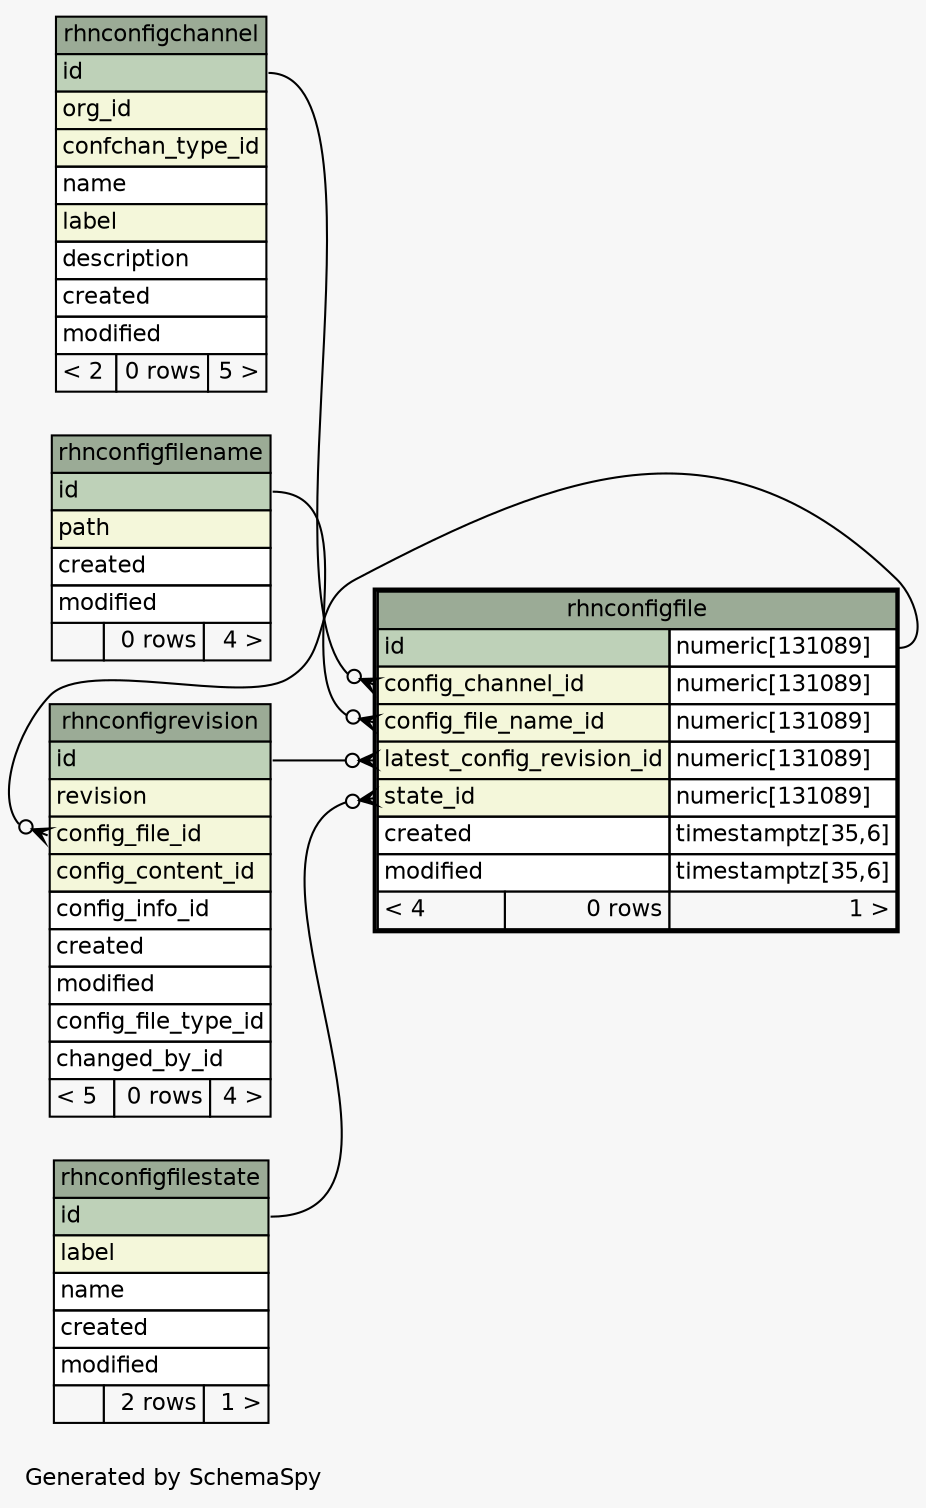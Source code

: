 // dot 2.26.0 on Linux 2.6.32-696.6.3.el6.x86_64
// SchemaSpy rev 590
digraph "oneDegreeRelationshipsDiagram" {
  graph [
    rankdir="RL"
    bgcolor="#f7f7f7"
    label="\nGenerated by SchemaSpy"
    labeljust="l"
    nodesep="0.18"
    ranksep="0.46"
    fontname="Helvetica"
    fontsize="11"
  ];
  node [
    fontname="Helvetica"
    fontsize="11"
    shape="plaintext"
  ];
  edge [
    arrowsize="0.8"
  ];
  "rhnconfigfile":"config_channel_id":w -> "rhnconfigchannel":"id":e [arrowhead=none dir=back arrowtail=crowodot];
  "rhnconfigfile":"config_file_name_id":w -> "rhnconfigfilename":"id":e [arrowhead=none dir=back arrowtail=crowodot];
  "rhnconfigfile":"latest_config_revision_id":w -> "rhnconfigrevision":"id":e [arrowhead=none dir=back arrowtail=crowodot];
  "rhnconfigfile":"state_id":w -> "rhnconfigfilestate":"id":e [arrowhead=none dir=back arrowtail=crowodot];
  "rhnconfigrevision":"config_file_id":w -> "rhnconfigfile":"id.type":e [arrowhead=none dir=back arrowtail=crowodot];
  "rhnconfigchannel" [
    label=<
    <TABLE BORDER="0" CELLBORDER="1" CELLSPACING="0" BGCOLOR="#ffffff">
      <TR><TD COLSPAN="3" BGCOLOR="#9bab96" ALIGN="CENTER">rhnconfigchannel</TD></TR>
      <TR><TD PORT="id" COLSPAN="3" BGCOLOR="#bed1b8" ALIGN="LEFT">id</TD></TR>
      <TR><TD PORT="org_id" COLSPAN="3" BGCOLOR="#f4f7da" ALIGN="LEFT">org_id</TD></TR>
      <TR><TD PORT="confchan_type_id" COLSPAN="3" BGCOLOR="#f4f7da" ALIGN="LEFT">confchan_type_id</TD></TR>
      <TR><TD PORT="name" COLSPAN="3" ALIGN="LEFT">name</TD></TR>
      <TR><TD PORT="label" COLSPAN="3" BGCOLOR="#f4f7da" ALIGN="LEFT">label</TD></TR>
      <TR><TD PORT="description" COLSPAN="3" ALIGN="LEFT">description</TD></TR>
      <TR><TD PORT="created" COLSPAN="3" ALIGN="LEFT">created</TD></TR>
      <TR><TD PORT="modified" COLSPAN="3" ALIGN="LEFT">modified</TD></TR>
      <TR><TD ALIGN="LEFT" BGCOLOR="#f7f7f7">&lt; 2</TD><TD ALIGN="RIGHT" BGCOLOR="#f7f7f7">0 rows</TD><TD ALIGN="RIGHT" BGCOLOR="#f7f7f7">5 &gt;</TD></TR>
    </TABLE>>
    URL="rhnconfigchannel.html"
    tooltip="rhnconfigchannel"
  ];
  "rhnconfigfile" [
    label=<
    <TABLE BORDER="2" CELLBORDER="1" CELLSPACING="0" BGCOLOR="#ffffff">
      <TR><TD COLSPAN="3" BGCOLOR="#9bab96" ALIGN="CENTER">rhnconfigfile</TD></TR>
      <TR><TD PORT="id" COLSPAN="2" BGCOLOR="#bed1b8" ALIGN="LEFT">id</TD><TD PORT="id.type" ALIGN="LEFT">numeric[131089]</TD></TR>
      <TR><TD PORT="config_channel_id" COLSPAN="2" BGCOLOR="#f4f7da" ALIGN="LEFT">config_channel_id</TD><TD PORT="config_channel_id.type" ALIGN="LEFT">numeric[131089]</TD></TR>
      <TR><TD PORT="config_file_name_id" COLSPAN="2" BGCOLOR="#f4f7da" ALIGN="LEFT">config_file_name_id</TD><TD PORT="config_file_name_id.type" ALIGN="LEFT">numeric[131089]</TD></TR>
      <TR><TD PORT="latest_config_revision_id" COLSPAN="2" BGCOLOR="#f4f7da" ALIGN="LEFT">latest_config_revision_id</TD><TD PORT="latest_config_revision_id.type" ALIGN="LEFT">numeric[131089]</TD></TR>
      <TR><TD PORT="state_id" COLSPAN="2" BGCOLOR="#f4f7da" ALIGN="LEFT">state_id</TD><TD PORT="state_id.type" ALIGN="LEFT">numeric[131089]</TD></TR>
      <TR><TD PORT="created" COLSPAN="2" ALIGN="LEFT">created</TD><TD PORT="created.type" ALIGN="LEFT">timestamptz[35,6]</TD></TR>
      <TR><TD PORT="modified" COLSPAN="2" ALIGN="LEFT">modified</TD><TD PORT="modified.type" ALIGN="LEFT">timestamptz[35,6]</TD></TR>
      <TR><TD ALIGN="LEFT" BGCOLOR="#f7f7f7">&lt; 4</TD><TD ALIGN="RIGHT" BGCOLOR="#f7f7f7">0 rows</TD><TD ALIGN="RIGHT" BGCOLOR="#f7f7f7">1 &gt;</TD></TR>
    </TABLE>>
    URL="rhnconfigfile.html"
    tooltip="rhnconfigfile"
  ];
  "rhnconfigfilename" [
    label=<
    <TABLE BORDER="0" CELLBORDER="1" CELLSPACING="0" BGCOLOR="#ffffff">
      <TR><TD COLSPAN="3" BGCOLOR="#9bab96" ALIGN="CENTER">rhnconfigfilename</TD></TR>
      <TR><TD PORT="id" COLSPAN="3" BGCOLOR="#bed1b8" ALIGN="LEFT">id</TD></TR>
      <TR><TD PORT="path" COLSPAN="3" BGCOLOR="#f4f7da" ALIGN="LEFT">path</TD></TR>
      <TR><TD PORT="created" COLSPAN="3" ALIGN="LEFT">created</TD></TR>
      <TR><TD PORT="modified" COLSPAN="3" ALIGN="LEFT">modified</TD></TR>
      <TR><TD ALIGN="LEFT" BGCOLOR="#f7f7f7">  </TD><TD ALIGN="RIGHT" BGCOLOR="#f7f7f7">0 rows</TD><TD ALIGN="RIGHT" BGCOLOR="#f7f7f7">4 &gt;</TD></TR>
    </TABLE>>
    URL="rhnconfigfilename.html"
    tooltip="rhnconfigfilename"
  ];
  "rhnconfigfilestate" [
    label=<
    <TABLE BORDER="0" CELLBORDER="1" CELLSPACING="0" BGCOLOR="#ffffff">
      <TR><TD COLSPAN="3" BGCOLOR="#9bab96" ALIGN="CENTER">rhnconfigfilestate</TD></TR>
      <TR><TD PORT="id" COLSPAN="3" BGCOLOR="#bed1b8" ALIGN="LEFT">id</TD></TR>
      <TR><TD PORT="label" COLSPAN="3" BGCOLOR="#f4f7da" ALIGN="LEFT">label</TD></TR>
      <TR><TD PORT="name" COLSPAN="3" ALIGN="LEFT">name</TD></TR>
      <TR><TD PORT="created" COLSPAN="3" ALIGN="LEFT">created</TD></TR>
      <TR><TD PORT="modified" COLSPAN="3" ALIGN="LEFT">modified</TD></TR>
      <TR><TD ALIGN="LEFT" BGCOLOR="#f7f7f7">  </TD><TD ALIGN="RIGHT" BGCOLOR="#f7f7f7">2 rows</TD><TD ALIGN="RIGHT" BGCOLOR="#f7f7f7">1 &gt;</TD></TR>
    </TABLE>>
    URL="rhnconfigfilestate.html"
    tooltip="rhnconfigfilestate"
  ];
  "rhnconfigrevision" [
    label=<
    <TABLE BORDER="0" CELLBORDER="1" CELLSPACING="0" BGCOLOR="#ffffff">
      <TR><TD COLSPAN="3" BGCOLOR="#9bab96" ALIGN="CENTER">rhnconfigrevision</TD></TR>
      <TR><TD PORT="id" COLSPAN="3" BGCOLOR="#bed1b8" ALIGN="LEFT">id</TD></TR>
      <TR><TD PORT="revision" COLSPAN="3" BGCOLOR="#f4f7da" ALIGN="LEFT">revision</TD></TR>
      <TR><TD PORT="config_file_id" COLSPAN="3" BGCOLOR="#f4f7da" ALIGN="LEFT">config_file_id</TD></TR>
      <TR><TD PORT="config_content_id" COLSPAN="3" BGCOLOR="#f4f7da" ALIGN="LEFT">config_content_id</TD></TR>
      <TR><TD PORT="config_info_id" COLSPAN="3" ALIGN="LEFT">config_info_id</TD></TR>
      <TR><TD PORT="created" COLSPAN="3" ALIGN="LEFT">created</TD></TR>
      <TR><TD PORT="modified" COLSPAN="3" ALIGN="LEFT">modified</TD></TR>
      <TR><TD PORT="config_file_type_id" COLSPAN="3" ALIGN="LEFT">config_file_type_id</TD></TR>
      <TR><TD PORT="changed_by_id" COLSPAN="3" ALIGN="LEFT">changed_by_id</TD></TR>
      <TR><TD ALIGN="LEFT" BGCOLOR="#f7f7f7">&lt; 5</TD><TD ALIGN="RIGHT" BGCOLOR="#f7f7f7">0 rows</TD><TD ALIGN="RIGHT" BGCOLOR="#f7f7f7">4 &gt;</TD></TR>
    </TABLE>>
    URL="rhnconfigrevision.html"
    tooltip="rhnconfigrevision"
  ];
}
